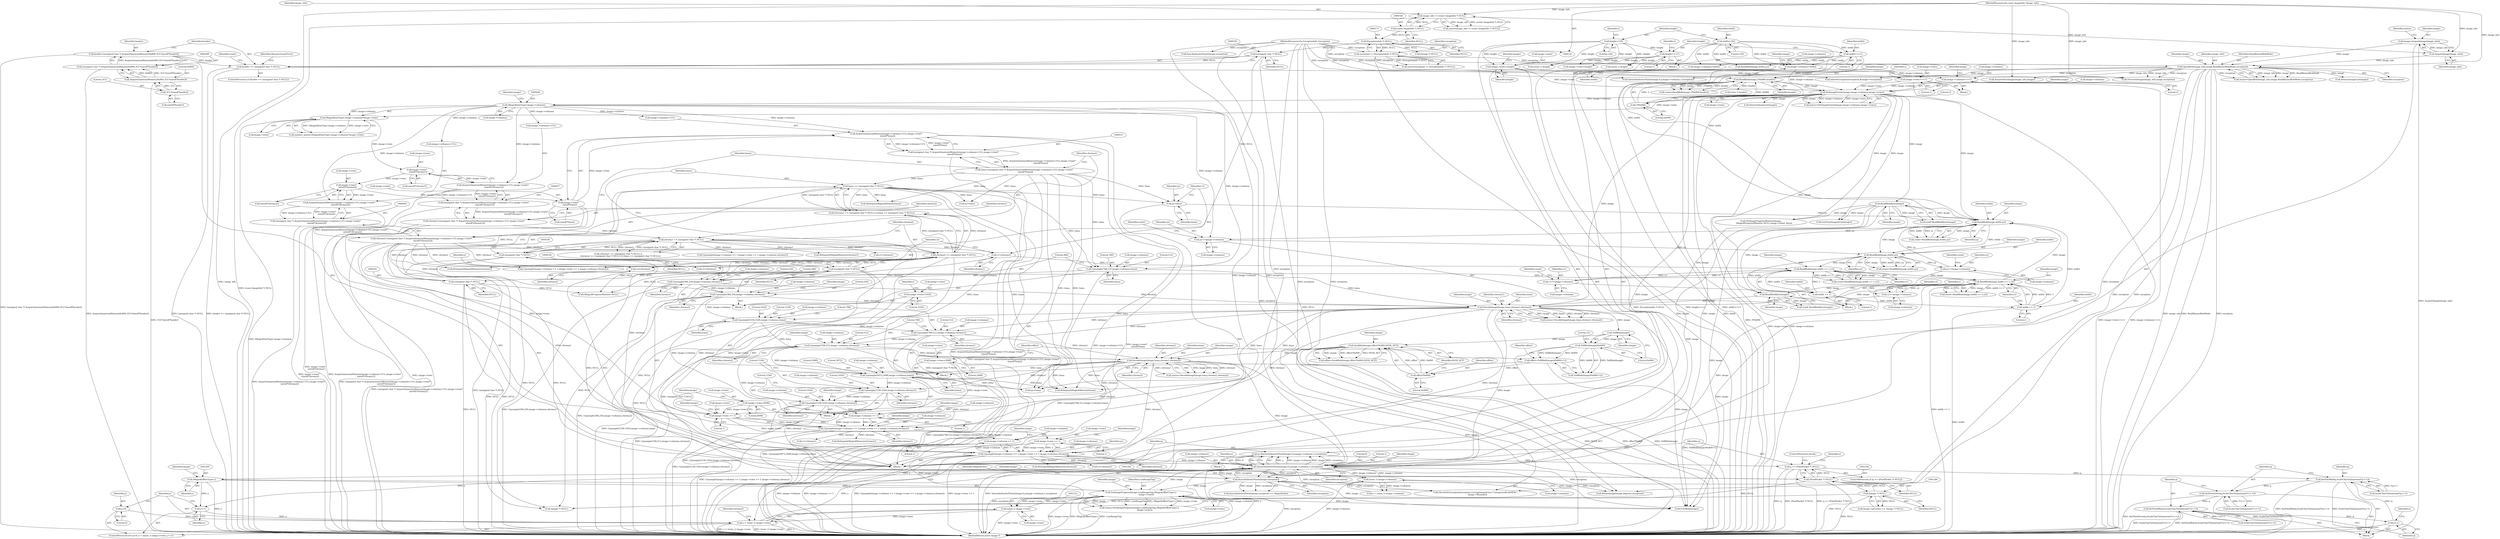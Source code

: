 digraph "0_ImageMagick_f6e9d0d9955e85bdd7540b251cd50d598dacc5e6_43@pointer" {
"1001231" [label="(Call,q == (PixelPacket *) NULL)"];
"1001219" [label="(Call,q=QueueAuthenticPixels(image,0,y,image->columns,1,exception))"];
"1001221" [label="(Call,QueueAuthenticPixels(image,0,y,image->columns,1,exception))"];
"1001011" [label="(Call,ReadBlob(image,width >> 1,c2))"];
"1000998" [label="(Call,ReadBlob(image,width >> 1,c1))"];
"1000987" [label="(Call,ReadBlob(image,width,yy))"];
"1000976" [label="(Call,ReadBlob(image,width,yy))"];
"1000587" [label="(Call,ReadBlobByte(image))"];
"1000432" [label="(Call,SetImageExtent(image,image->columns,image->rows))"];
"1000227" [label="(Call,ReadBlob(image,3*0x800,header))"];
"1000187" [label="(Call,OpenBlob(image_info,image,ReadBinaryBlobMode,exception))"];
"1000183" [label="(Call,AcquireImage(image_info))"];
"1000143" [label="(Call,image_info != (const ImageInfo *) NULL)"];
"1000117" [label="(MethodParameterIn,const ImageInfo *image_info)"];
"1000145" [label="(Call,(const ImageInfo *) NULL)"];
"1000181" [label="(Call,image=AcquireImage(image_info))"];
"1000170" [label="(Call,exception != (ExceptionInfo *) NULL)"];
"1000118" [label="(MethodParameterIn,ExceptionInfo *exception)"];
"1000172" [label="(Call,(ExceptionInfo *) NULL)"];
"1000229" [label="(Call,3*0x800)"];
"1000217" [label="(Call,header == (unsigned char *) NULL)"];
"1000205" [label="(Call,header=(unsigned char *) AcquireQuantumMemory(0x800,3UL*sizeof(*header)))"];
"1000207" [label="(Call,(unsigned char *) AcquireQuantumMemory(0x800,3UL*sizeof(*header)))"];
"1000209" [label="(Call,AcquireQuantumMemory(0x800,3UL*sizeof(*header)))"];
"1000211" [label="(Call,3UL*sizeof(*header))"];
"1000219" [label="(Call,(unsigned char *) NULL)"];
"1000396" [label="(Call,image->columns=width)"];
"1000390" [label="(Call,width<<=1)"];
"1000370" [label="(Call,width=192)"];
"1000420" [label="(Call,image->columns<<=1)"];
"1000401" [label="(Call,image->rows=height)"];
"1000393" [label="(Call,height<<=1)"];
"1000373" [label="(Call,height=128)"];
"1000425" [label="(Call,image->rows<<=1)"];
"1001013" [label="(Call,width >> 1)"];
"1001000" [label="(Call,width >> 1)"];
"1000952" [label="(Call,yy=luma)"];
"1000508" [label="(Call,luma=(unsigned char *) AcquireQuantumMemory(image->columns+1UL,image->rows*\n    sizeof(*luma)))"];
"1000510" [label="(Call,(unsigned char *) AcquireQuantumMemory(image->columns+1UL,image->rows*\n    sizeof(*luma)))"];
"1000512" [label="(Call,AcquireQuantumMemory(image->columns+1UL,image->rows*\n    sizeof(*luma)))"];
"1000457" [label="(Call,(MagickSizeType) image->columns)"];
"1000518" [label="(Call,image->rows*\n    sizeof(*luma))"];
"1000501" [label="(Call,image->rows*\n    sizeof(*chroma2))"];
"1000484" [label="(Call,image->rows*\n    sizeof(*chroma1))"];
"1000456" [label="(Call,(MagickSizeType) image->columns*image->rows)"];
"1000538" [label="(Call,luma == (unsigned char *) NULL)"];
"1000540" [label="(Call,(unsigned char *) NULL)"];
"1000535" [label="(Call,(unsigned char *) NULL)"];
"1000529" [label="(Call,(unsigned char *) NULL)"];
"1000991" [label="(Call,yy+=image->columns)"];
"1000980" [label="(Call,yy+=image->columns)"];
"1001004" [label="(Call,c1+=image->columns)"];
"1000955" [label="(Call,c1=chroma1)"];
"1000527" [label="(Call,chroma1 == (unsigned char *) NULL)"];
"1000474" [label="(Call,chroma1=(unsigned char *) AcquireQuantumMemory(image->columns+1UL,image->rows*\n    sizeof(*chroma1)))"];
"1000476" [label="(Call,(unsigned char *) AcquireQuantumMemory(image->columns+1UL,image->rows*\n    sizeof(*chroma1)))"];
"1000478" [label="(Call,AcquireQuantumMemory(image->columns+1UL,image->rows*\n    sizeof(*chroma1)))"];
"1001017" [label="(Call,c2+=image->columns)"];
"1000958" [label="(Call,c2=chroma2)"];
"1000533" [label="(Call,chroma2 == (unsigned char *) NULL)"];
"1000491" [label="(Call,chroma2=(unsigned char *) AcquireQuantumMemory(image->columns+1UL,image->rows*\n    sizeof(*chroma2)))"];
"1000493" [label="(Call,(unsigned char *) AcquireQuantumMemory(image->columns+1UL,image->rows*\n    sizeof(*chroma2)))"];
"1000495" [label="(Call,AcquireQuantumMemory(image->columns+1UL,image->rows*\n    sizeof(*chroma2)))"];
"1001126" [label="(Call,DecodeImage(image,luma,chroma1,chroma2))"];
"1001118" [label="(Call,SeekBlob(image,offset*0x800,SEEK_SET))"];
"1001112" [label="(Call,TellBlob(image))"];
"1001070" [label="(Call,DecodeImage(image,luma,chroma1,chroma2))"];
"1001066" [label="(Call,ReadBlobByte(image))"];
"1001027" [label="(Call,Upsample(768,512,image->columns,luma))"];
"1001034" [label="(Call,Upsample(384,256,image->columns,chroma1))"];
"1001041" [label="(Call,Upsample(384,256,image->columns,chroma2))"];
"1001120" [label="(Call,offset*0x800)"];
"1001108" [label="(Call,offset=TellBlob(image)/0x800+12)"];
"1001111" [label="(Call,TellBlob(image)/0x800)"];
"1001082" [label="(Call,Upsample(1536,1024,image->columns,luma))"];
"1001089" [label="(Call,Upsample(768,512,image->columns,chroma1))"];
"1001096" [label="(Call,Upsample(768,512,image->columns,chroma2))"];
"1001289" [label="(Call,SetImageProgress(image,LoadImageTag,(MagickOffsetType) y,\n                image->rows))"];
"1001273" [label="(Call,SyncAuthenticPixels(image,exception))"];
"1001292" [label="(Call,(MagickOffsetType) y)"];
"1001211" [label="(Call,(ssize_t) image->rows)"];
"1001187" [label="(Call,image->rows >> 1)"];
"1001172" [label="(Call,image->rows >> 1)"];
"1001048" [label="(Call,image->rows=1024)"];
"1001103" [label="(Call,image->rows=2048)"];
"1001161" [label="(Call,image->rows=4096)"];
"1001209" [label="(Call,y < (ssize_t) image->rows)"];
"1001206" [label="(Call,y=0)"];
"1001216" [label="(Call,y++)"];
"1001181" [label="(Call,Upsample(image->columns >> 1,image->rows >> 1,image->columns,chroma2))"];
"1001182" [label="(Call,image->columns >> 1)"];
"1001166" [label="(Call,Upsample(image->columns >> 1,image->rows >> 1,image->columns,chroma1))"];
"1001167" [label="(Call,image->columns >> 1)"];
"1001154" [label="(Call,Upsample(1536,1024,image->columns,chroma2))"];
"1001147" [label="(Call,Upsample(1536,1024,image->columns,chroma1))"];
"1001140" [label="(Call,Upsample(3072,2048,image->columns,luma))"];
"1001243" [label="(Call,(ssize_t) image->columns)"];
"1001233" [label="(Call,(PixelPacket *) NULL)"];
"1001283" [label="(Call,(Image *) NULL)"];
"1001251" [label="(Call,SetPixelRed(q,ScaleCharToQuantum(*yy++)))"];
"1001257" [label="(Call,SetPixelGreen(q,ScaleCharToQuantum(*c1++)))"];
"1001263" [label="(Call,SetPixelBlue(q,ScaleCharToQuantum(*c2++)))"];
"1001269" [label="(Call,q++)"];
"1001258" [label="(Identifier,q)"];
"1000418" [label="(Identifier,i)"];
"1000527" [label="(Call,chroma1 == (unsigned char *) NULL)"];
"1000987" [label="(Call,ReadBlob(image,width,yy))"];
"1000678" [label="(Call,(ssize_t) height)"];
"1001192" [label="(Call,image->columns)"];
"1001257" [label="(Call,SetPixelGreen(q,ScaleCharToQuantum(*c1++)))"];
"1000485" [label="(Call,image->rows)"];
"1001129" [label="(Identifier,chroma1)"];
"1000231" [label="(Literal,0x800)"];
"1000225" [label="(Call,count=ReadBlob(image,3*0x800,header))"];
"1001187" [label="(Call,image->rows >> 1)"];
"1000501" [label="(Call,image->rows*\n    sizeof(*chroma2))"];
"1001189" [label="(Identifier,image)"];
"1001097" [label="(Literal,768)"];
"1000388" [label="(Identifier,i)"];
"1001037" [label="(Call,image->columns)"];
"1001195" [label="(Identifier,chroma2)"];
"1001006" [label="(Call,image->columns)"];
"1000534" [label="(Identifier,chroma2)"];
"1001081" [label="(Block,)"];
"1001249" [label="(Identifier,x)"];
"1001119" [label="(Identifier,image)"];
"1001107" [label="(Literal,2048)"];
"1001004" [label="(Call,c1+=image->columns)"];
"1001236" [label="(ControlStructure,break;)"];
"1001027" [label="(Call,Upsample(768,512,image->columns,luma))"];
"1001016" [label="(Identifier,c2)"];
"1001275" [label="(Identifier,exception)"];
"1001148" [label="(Literal,1536)"];
"1001221" [label="(Call,QueueAuthenticPixels(image,0,y,image->columns,1,exception))"];
"1001296" [label="(Identifier,image)"];
"1000963" [label="(Identifier,y)"];
"1001095" [label="(Identifier,chroma1)"];
"1000445" [label="(Call,InheritException(exception,&image->exception))"];
"1001130" [label="(Identifier,chroma2)"];
"1001229" [label="(Identifier,exception)"];
"1001091" [label="(Literal,512)"];
"1000512" [label="(Call,AcquireQuantumMemory(image->columns+1UL,image->rows*\n    sizeof(*luma)))"];
"1001196" [label="(Call,yy=luma)"];
"1000526" [label="(Call,(chroma1 == (unsigned char *) NULL) ||\n      (chroma2 == (unsigned char *) NULL) || (luma == (unsigned char *) NULL))"];
"1000985" [label="(Call,count=ReadBlob(image,width,yy))"];
"1001084" [label="(Literal,1024)"];
"1001167" [label="(Call,image->columns >> 1)"];
"1001184" [label="(Identifier,image)"];
"1000938" [label="(Call,RelinquishMagickMemory(luma))"];
"1000189" [label="(Identifier,image)"];
"1000237" [label="(Call,(char *) header)"];
"1001096" [label="(Call,Upsample(768,512,image->columns,chroma2))"];
"1001000" [label="(Call,width >> 1)"];
"1000373" [label="(Call,height=128)"];
"1000187" [label="(Call,OpenBlob(image_info,image,ReadBinaryBlobMode,exception))"];
"1000227" [label="(Call,ReadBlob(image,3*0x800,header))"];
"1000492" [label="(Identifier,chroma2)"];
"1001154" [label="(Call,Upsample(1536,1024,image->columns,chroma2))"];
"1001235" [label="(Identifier,NULL)"];
"1001188" [label="(Call,image->rows)"];
"1000733" [label="(Call,Upsample(image->columns >> 1,image->rows >> 1,image->columns,chroma1))"];
"1000459" [label="(Call,image->columns)"];
"1001074" [label="(Identifier,chroma2)"];
"1000199" [label="(Call,DestroyImageList(image))"];
"1000218" [label="(Identifier,header)"];
"1001319" [label="(Call,RelinquishMagickMemory(luma))"];
"1001217" [label="(Identifier,y)"];
"1000207" [label="(Call,(unsigned char *) AcquireQuantumMemory(0x800,3UL*sizeof(*header)))"];
"1001044" [label="(Call,image->columns)"];
"1001169" [label="(Identifier,image)"];
"1001028" [label="(Literal,768)"];
"1000408" [label="(Identifier,image)"];
"1000479" [label="(Call,image->columns+1UL)"];
"1000462" [label="(Call,image->rows)"];
"1000437" [label="(Call,image->rows)"];
"1001005" [label="(Identifier,c1)"];
"1000230" [label="(Literal,3)"];
"1001239" [label="(Identifier,x)"];
"1000143" [label="(Call,image_info != (const ImageInfo *) NULL)"];
"1000980" [label="(Call,yy+=image->columns)"];
"1000653" [label="(Call,image->rows=height)"];
"1000496" [label="(Call,image->columns+1UL)"];
"1000542" [label="(Identifier,NULL)"];
"1000429" [label="(Literal,1)"];
"1001128" [label="(Identifier,luma)"];
"1000993" [label="(Call,image->columns)"];
"1000421" [label="(Call,image->columns)"];
"1000223" [label="(Identifier,ResourceLimitError)"];
"1000457" [label="(Call,(MagickSizeType) image->columns)"];
"1000389" [label="(Block,)"];
"1001272" [label="(Call,SyncAuthenticPixels(image,exception) == MagickFalse)"];
"1000211" [label="(Call,3UL*sizeof(*header))"];
"1001294" [label="(Identifier,y)"];
"1001033" [label="(Identifier,luma)"];
"1001264" [label="(Identifier,q)"];
"1001197" [label="(Identifier,yy)"];
"1000976" [label="(Call,ReadBlob(image,width,yy))"];
"1001017" [label="(Call,c2+=image->columns)"];
"1001035" [label="(Literal,384)"];
"1000533" [label="(Call,chroma2 == (unsigned char *) NULL)"];
"1001287" [label="(Call,status=SetImageProgress(image,LoadImageTag,(MagickOffsetType) y,\n                image->rows))"];
"1001178" [label="(Identifier,image)"];
"1001220" [label="(Identifier,q)"];
"1000210" [label="(Literal,0x800)"];
"1000986" [label="(Identifier,count)"];
"1000522" [label="(Call,sizeof(*luma))"];
"1001083" [label="(Literal,1536)"];
"1000588" [label="(Identifier,image)"];
"1000378" [label="(Identifier,i)"];
"1001223" [label="(Literal,0)"];
"1000992" [label="(Identifier,yy)"];
"1001068" [label="(Call,status=DecodeImage(image,luma,chroma1,chroma2))"];
"1001049" [label="(Call,image->rows)"];
"1001099" [label="(Call,image->columns)"];
"1000493" [label="(Call,(unsigned char *) AcquireQuantumMemory(image->columns+1UL,image->rows*\n    sizeof(*chroma2)))"];
"1001036" [label="(Literal,256)"];
"1001181" [label="(Call,Upsample(image->columns >> 1,image->rows >> 1,image->columns,chroma2))"];
"1000955" [label="(Call,c1=chroma1)"];
"1001115" [label="(Literal,12)"];
"1000982" [label="(Call,image->columns)"];
"1000663" [label="(Call,yy=luma)"];
"1001010" [label="(Identifier,count)"];
"1001092" [label="(Call,image->columns)"];
"1001066" [label="(Call,ReadBlobByte(image))"];
"1000169" [label="(Call,assert(exception != (ExceptionInfo *) NULL))"];
"1001191" [label="(Literal,1)"];
"1000748" [label="(Call,Upsample(image->columns >> 1,image->rows >> 1,image->columns,chroma2))"];
"1000212" [label="(Literal,3UL)"];
"1000172" [label="(Call,(ExceptionInfo *) NULL)"];
"1001216" [label="(Call,y++)"];
"1000973" [label="(Block,)"];
"1001233" [label="(Call,(PixelPacket *) NULL)"];
"1000952" [label="(Call,yy=luma)"];
"1001055" [label="(Identifier,i)"];
"1001207" [label="(Identifier,y)"];
"1001269" [label="(Call,q++)"];
"1000206" [label="(Identifier,header)"];
"1000226" [label="(Identifier,count)"];
"1000186" [label="(Identifier,status)"];
"1000528" [label="(Identifier,chroma1)"];
"1000370" [label="(Call,width=192)"];
"1001108" [label="(Call,offset=TellBlob(image)/0x800+12)"];
"1001034" [label="(Call,Upsample(384,256,image->columns,chroma1))"];
"1000868" [label="(Call,AcquireNextImage(image_info,image))"];
"1001199" [label="(Call,c1=chroma1)"];
"1000942" [label="(Call,GetFirstImageInList(image))"];
"1001165" [label="(Literal,4096)"];
"1001098" [label="(Literal,512)"];
"1001323" [label="(Call,EOFBlob(image))"];
"1001157" [label="(Call,image->columns)"];
"1001041" [label="(Call,Upsample(384,256,image->columns,chroma2))"];
"1001082" [label="(Call,Upsample(1536,1024,image->columns,luma))"];
"1000978" [label="(Identifier,width)"];
"1000669" [label="(Call,c2=chroma2)"];
"1001003" [label="(Identifier,c1)"];
"1001042" [label="(Literal,384)"];
"1001168" [label="(Call,image->columns)"];
"1001146" [label="(Identifier,luma)"];
"1001139" [label="(Block,)"];
"1000519" [label="(Call,image->rows)"];
"1001052" [label="(Literal,1024)"];
"1001273" [label="(Call,SyncAuthenticPixels(image,exception))"];
"1001114" [label="(Literal,0x800)"];
"1001156" [label="(Literal,1024)"];
"1001090" [label="(Literal,768)"];
"1000147" [label="(Identifier,NULL)"];
"1000117" [label="(MethodParameterIn,const ImageInfo *image_info)"];
"1001166" [label="(Call,Upsample(image->columns >> 1,image->rows >> 1,image->columns,chroma1))"];
"1001304" [label="(Identifier,chroma2)"];
"1000539" [label="(Identifier,luma)"];
"1001213" [label="(Call,image->rows)"];
"1000191" [label="(Identifier,exception)"];
"1001183" [label="(Call,image->columns)"];
"1000393" [label="(Call,height<<=1)"];
"1001193" [label="(Identifier,image)"];
"1000452" [label="(Call,DestroyImageList(image))"];
"1001089" [label="(Call,Upsample(768,512,image->columns,chroma1))"];
"1000502" [label="(Call,image->rows)"];
"1001313" [label="(Call,RelinquishMagickMemory(chroma1))"];
"1001228" [label="(Literal,1)"];
"1000213" [label="(Call,sizeof(*header))"];
"1001112" [label="(Call,TellBlob(image))"];
"1000509" [label="(Identifier,luma)"];
"1000532" [label="(Call,(chroma2 == (unsigned char *) NULL) || (luma == (unsigned char *) NULL))"];
"1000185" [label="(Call,status=OpenBlob(image_info,image,ReadBinaryBlobMode,exception))"];
"1000433" [label="(Identifier,image)"];
"1001118" [label="(Call,SeekBlob(image,offset*0x800,SEEK_SET))"];
"1001104" [label="(Call,image->rows)"];
"1000996" [label="(Call,count=ReadBlob(image,width >> 1,c1))"];
"1000587" [label="(Call,ReadBlobByte(image))"];
"1001209" [label="(Call,y < (ssize_t) image->rows)"];
"1000990" [label="(Identifier,yy)"];
"1000932" [label="(Call,RelinquishMagickMemory(chroma1))"];
"1001283" [label="(Call,(Image *) NULL)"];
"1000954" [label="(Identifier,luma)"];
"1000219" [label="(Call,(unsigned char *) NULL)"];
"1001142" [label="(Literal,2048)"];
"1001259" [label="(Call,ScaleCharToQuantum(*c1++))"];
"1000454" [label="(Call,number_pixels=(MagickSizeType) image->columns*image->rows)"];
"1000585" [label="(Call,(void) ReadBlobByte(image))"];
"1001067" [label="(Identifier,image)"];
"1001232" [label="(Identifier,q)"];
"1001088" [label="(Identifier,luma)"];
"1001085" [label="(Call,image->columns)"];
"1001182" [label="(Call,image->columns >> 1)"];
"1000392" [label="(Literal,1)"];
"1000402" [label="(Call,image->rows)"];
"1001123" [label="(Identifier,SEEK_SET)"];
"1000611" [label="(Call,SetImageProgressMonitor(image,\n          (MagickProgressMonitor) NULL,image->client_data))"];
"1000427" [label="(Identifier,image)"];
"1000999" [label="(Identifier,image)"];
"1000371" [label="(Identifier,width)"];
"1001064" [label="(Call,(void) ReadBlobByte(image))"];
"1000397" [label="(Call,image->columns)"];
"1001117" [label="(Identifier,offset)"];
"1001161" [label="(Call,image->rows=4096)"];
"1001109" [label="(Identifier,offset)"];
"1000491" [label="(Call,chroma2=(unsigned char *) AcquireQuantumMemory(image->columns+1UL,image->rows*\n    sizeof(*chroma2)))"];
"1000957" [label="(Identifier,chroma1)"];
"1001292" [label="(Call,(MagickOffsetType) y)"];
"1000432" [label="(Call,SetImageExtent(image,image->columns,image->rows))"];
"1001018" [label="(Identifier,c2)"];
"1000960" [label="(Identifier,chroma2)"];
"1000981" [label="(Identifier,yy)"];
"1001162" [label="(Call,image->rows)"];
"1001289" [label="(Call,SetImageProgress(image,LoadImageTag,(MagickOffsetType) y,\n                image->rows))"];
"1001030" [label="(Call,image->columns)"];
"1001290" [label="(Identifier,image)"];
"1001040" [label="(Identifier,chroma1)"];
"1001265" [label="(Call,ScaleCharToQuantum(*c2++))"];
"1001274" [label="(Identifier,image)"];
"1001050" [label="(Identifier,image)"];
"1001171" [label="(Literal,1)"];
"1000205" [label="(Call,header=(unsigned char *) AcquireQuantumMemory(0x800,3UL*sizeof(*header)))"];
"1000513" [label="(Call,image->columns+1UL)"];
"1000476" [label="(Call,(unsigned char *) AcquireQuantumMemory(image->columns+1UL,image->rows*\n    sizeof(*chroma1)))"];
"1001307" [label="(Call,RelinquishMagickMemory(chroma2))"];
"1001252" [label="(Identifier,q)"];
"1000217" [label="(Call,header == (unsigned char *) NULL)"];
"1000183" [label="(Call,AcquireImage(image_info))"];
"1000232" [label="(Identifier,header)"];
"1001208" [label="(Literal,0)"];
"1000426" [label="(Call,image->rows)"];
"1000953" [label="(Identifier,yy)"];
"1000648" [label="(Call,image->columns=width)"];
"1001141" [label="(Literal,3072)"];
"1001111" [label="(Call,TellBlob(image)/0x800)"];
"1000974" [label="(Call,count=ReadBlob(image,width,yy))"];
"1000988" [label="(Identifier,image)"];
"1000420" [label="(Call,image->columns<<=1)"];
"1001127" [label="(Identifier,image)"];
"1000171" [label="(Identifier,exception)"];
"1001009" [label="(Call,count=ReadBlob(image,width >> 1,c2))"];
"1000540" [label="(Call,(unsigned char *) NULL)"];
"1001150" [label="(Call,image->columns)"];
"1001230" [label="(ControlStructure,if (q == (PixelPacket *) NULL))"];
"1001121" [label="(Identifier,offset)"];
"1001014" [label="(Identifier,width)"];
"1001180" [label="(Identifier,chroma1)"];
"1000956" [label="(Identifier,c1)"];
"1001222" [label="(Identifier,image)"];
"1000475" [label="(Identifier,chroma1)"];
"1001120" [label="(Call,offset*0x800)"];
"1000430" [label="(Call,status=SetImageExtent(image,image->columns,image->rows))"];
"1001279" [label="(Call,image->previous == (Image *) NULL)"];
"1001001" [label="(Identifier,width)"];
"1000396" [label="(Call,image->columns=width)"];
"1001047" [label="(Identifier,chroma2)"];
"1001155" [label="(Literal,1536)"];
"1000221" [label="(Identifier,NULL)"];
"1001102" [label="(Identifier,chroma2)"];
"1000170" [label="(Call,exception != (ExceptionInfo *) NULL)"];
"1001073" [label="(Identifier,chroma1)"];
"1000478" [label="(Call,AcquireQuantumMemory(image->columns+1UL,image->rows*\n    sizeof(*chroma1)))"];
"1001219" [label="(Call,q=QueueAuthenticPixels(image,0,y,image->columns,1,exception))"];
"1000510" [label="(Call,(unsigned char *) AcquireQuantumMemory(image->columns+1UL,image->rows*\n    sizeof(*luma)))"];
"1000495" [label="(Call,AcquireQuantumMemory(image->columns+1UL,image->rows*\n    sizeof(*chroma2)))"];
"1001206" [label="(Call,y=0)"];
"1000531" [label="(Identifier,NULL)"];
"1001173" [label="(Call,image->rows)"];
"1001186" [label="(Literal,1)"];
"1000395" [label="(Literal,1)"];
"1001174" [label="(Identifier,image)"];
"1000971" [label="(Identifier,y)"];
"1001160" [label="(Identifier,chroma2)"];
"1000181" [label="(Call,image=AcquireImage(image_info))"];
"1001126" [label="(Call,DecodeImage(image,luma,chroma1,chroma2))"];
"1000228" [label="(Identifier,image)"];
"1000188" [label="(Identifier,image_info)"];
"1001147" [label="(Call,Upsample(1536,1024,image->columns,chroma1))"];
"1000375" [label="(Literal,128)"];
"1001029" [label="(Literal,512)"];
"1001103" [label="(Call,image->rows=2048)"];
"1001263" [label="(Call,SetPixelBlue(q,ScaleCharToQuantum(*c2++)))"];
"1001072" [label="(Identifier,luma)"];
"1001285" [label="(Identifier,NULL)"];
"1001070" [label="(Call,DecodeImage(image,luma,chroma1,chroma2))"];
"1000119" [label="(Block,)"];
"1000484" [label="(Call,image->rows*\n    sizeof(*chroma1))"];
"1000202" [label="(Call,(Image *) NULL)"];
"1000216" [label="(ControlStructure,if (header == (unsigned char *) NULL))"];
"1000538" [label="(Call,luma == (unsigned char *) NULL)"];
"1001241" [label="(Call,x < (ssize_t) image->columns)"];
"1000979" [label="(Identifier,yy)"];
"1000390" [label="(Call,width<<=1)"];
"1001231" [label="(Call,q == (PixelPacket *) NULL)"];
"1000174" [label="(Identifier,NULL)"];
"1001011" [label="(Call,ReadBlob(image,width >> 1,c2))"];
"1000209" [label="(Call,AcquireQuantumMemory(0x800,3UL*sizeof(*header)))"];
"1000840" [label="(Call,SyncAuthenticPixels(image,exception))"];
"1001012" [label="(Identifier,image)"];
"1001105" [label="(Identifier,image)"];
"1001326" [label="(Call,ThrowFileException(exception,CorruptImageError,\"UnexpectedEndOfFile\",\n      image->filename))"];
"1001251" [label="(Call,SetPixelRed(q,ScaleCharToQuantum(*yy++)))"];
"1000788" [label="(Call,QueueAuthenticPixels(image,0,y,image->columns,1,exception))"];
"1001253" [label="(Call,ScaleCharToQuantum(*yy++))"];
"1000529" [label="(Call,(unsigned char *) NULL)"];
"1000142" [label="(Call,assert(image_info != (const ImageInfo *) NULL))"];
"1000118" [label="(MethodParameterIn,ExceptionInfo *exception)"];
"1001149" [label="(Literal,1024)"];
"1001019" [label="(Call,image->columns)"];
"1000374" [label="(Identifier,height)"];
"1001276" [label="(Identifier,MagickFalse)"];
"1001176" [label="(Literal,1)"];
"1001225" [label="(Call,image->columns)"];
"1001015" [label="(Literal,1)"];
"1000518" [label="(Call,image->rows*\n    sizeof(*luma))"];
"1000394" [label="(Identifier,height)"];
"1001295" [label="(Call,image->rows)"];
"1001210" [label="(Identifier,y)"];
"1000401" [label="(Call,image->rows=height)"];
"1000989" [label="(Identifier,width)"];
"1001071" [label="(Identifier,image)"];
"1001116" [label="(Call,offset=SeekBlob(image,offset*0x800,SEEK_SET))"];
"1001243" [label="(Call,(ssize_t) image->columns)"];
"1000184" [label="(Identifier,image_info)"];
"1000991" [label="(Call,yy+=image->columns)"];
"1001481" [label="(MethodReturn,static Image *)"];
"1001026" [label="(Block,)"];
"1001218" [label="(Block,)"];
"1000687" [label="(Call,ReadBlob(image,width,yy))"];
"1001224" [label="(Identifier,y)"];
"1001143" [label="(Call,image->columns)"];
"1000463" [label="(Identifier,image)"];
"1000946" [label="(Call,OverviewImage(image_info,image,exception))"];
"1001211" [label="(Call,(ssize_t) image->rows)"];
"1000967" [label="(Call,(ssize_t) height)"];
"1000537" [label="(Identifier,NULL)"];
"1000419" [label="(Block,)"];
"1000434" [label="(Call,image->columns)"];
"1001048" [label="(Call,image->rows=1024)"];
"1001245" [label="(Call,image->columns)"];
"1000144" [label="(Identifier,image_info)"];
"1001113" [label="(Identifier,image)"];
"1000456" [label="(Call,(MagickSizeType) image->columns*image->rows)"];
"1000474" [label="(Call,chroma1=(unsigned char *) AcquireQuantumMemory(image->columns+1UL,image->rows*\n    sizeof(*chroma1)))"];
"1001110" [label="(Call,TellBlob(image)/0x800+12)"];
"1000190" [label="(Identifier,ReadBinaryBlobMode)"];
"1000372" [label="(Literal,192)"];
"1000425" [label="(Call,image->rows<<=1)"];
"1000977" [label="(Identifier,image)"];
"1000535" [label="(Call,(unsigned char *) NULL)"];
"1001365" [label="(Call,RotateImage(image,degrees,exception))"];
"1000145" [label="(Call,(const ImageInfo *) NULL)"];
"1000505" [label="(Call,sizeof(*chroma2))"];
"1000424" [label="(Literal,1)"];
"1000403" [label="(Identifier,image)"];
"1001140" [label="(Call,Upsample(3072,2048,image->columns,luma))"];
"1001043" [label="(Literal,256)"];
"1001172" [label="(Call,image->rows >> 1)"];
"1001163" [label="(Identifier,image)"];
"1000926" [label="(Call,RelinquishMagickMemory(chroma2))"];
"1000959" [label="(Identifier,c2)"];
"1001013" [label="(Call,width >> 1)"];
"1001270" [label="(Identifier,q)"];
"1000400" [label="(Identifier,width)"];
"1000613" [label="(Call,(MagickProgressMonitor) NULL)"];
"1001202" [label="(Call,c2=chroma2)"];
"1000488" [label="(Call,sizeof(*chroma1))"];
"1001122" [label="(Literal,0x800)"];
"1001291" [label="(Identifier,LoadImageTag)"];
"1001153" [label="(Identifier,chroma1)"];
"1000998" [label="(Call,ReadBlob(image,width >> 1,c1))"];
"1000391" [label="(Identifier,width)"];
"1000997" [label="(Identifier,count)"];
"1001002" [label="(Literal,1)"];
"1000405" [label="(Identifier,height)"];
"1001372" [label="(Call,(Image *) NULL)"];
"1000958" [label="(Call,c2=chroma2)"];
"1001124" [label="(Call,status=DecodeImage(image,luma,chroma1,chroma2))"];
"1001205" [label="(ControlStructure,for (y=0; y < (ssize_t) image->rows; y++))"];
"1000182" [label="(Identifier,image)"];
"1000666" [label="(Call,c1=chroma1)"];
"1000508" [label="(Call,luma=(unsigned char *) AcquireQuantumMemory(image->columns+1UL,image->rows*\n    sizeof(*luma)))"];
"1001177" [label="(Call,image->columns)"];
"1001250" [label="(Block,)"];
"1000229" [label="(Call,3*0x800)"];
"1001231" -> "1001230"  [label="AST: "];
"1001231" -> "1001233"  [label="CFG: "];
"1001232" -> "1001231"  [label="AST: "];
"1001233" -> "1001231"  [label="AST: "];
"1001236" -> "1001231"  [label="CFG: "];
"1001239" -> "1001231"  [label="CFG: "];
"1001231" -> "1001481"  [label="DDG: q"];
"1001231" -> "1001481"  [label="DDG: (PixelPacket *) NULL"];
"1001231" -> "1001481"  [label="DDG: q == (PixelPacket *) NULL"];
"1001219" -> "1001231"  [label="DDG: q"];
"1001233" -> "1001231"  [label="DDG: NULL"];
"1001231" -> "1001251"  [label="DDG: q"];
"1001219" -> "1001218"  [label="AST: "];
"1001219" -> "1001221"  [label="CFG: "];
"1001220" -> "1001219"  [label="AST: "];
"1001221" -> "1001219"  [label="AST: "];
"1001232" -> "1001219"  [label="CFG: "];
"1001219" -> "1001481"  [label="DDG: QueueAuthenticPixels(image,0,y,image->columns,1,exception)"];
"1001221" -> "1001219"  [label="DDG: y"];
"1001221" -> "1001219"  [label="DDG: image->columns"];
"1001221" -> "1001219"  [label="DDG: image"];
"1001221" -> "1001219"  [label="DDG: exception"];
"1001221" -> "1001219"  [label="DDG: 0"];
"1001221" -> "1001219"  [label="DDG: 1"];
"1001221" -> "1001229"  [label="CFG: "];
"1001222" -> "1001221"  [label="AST: "];
"1001223" -> "1001221"  [label="AST: "];
"1001224" -> "1001221"  [label="AST: "];
"1001225" -> "1001221"  [label="AST: "];
"1001228" -> "1001221"  [label="AST: "];
"1001229" -> "1001221"  [label="AST: "];
"1001221" -> "1001481"  [label="DDG: exception"];
"1001221" -> "1001481"  [label="DDG: image->columns"];
"1001221" -> "1001481"  [label="DDG: y"];
"1001221" -> "1001216"  [label="DDG: y"];
"1001011" -> "1001221"  [label="DDG: image"];
"1001126" -> "1001221"  [label="DDG: image"];
"1001289" -> "1001221"  [label="DDG: image"];
"1000587" -> "1001221"  [label="DDG: image"];
"1000432" -> "1001221"  [label="DDG: image"];
"1001273" -> "1001221"  [label="DDG: image"];
"1001273" -> "1001221"  [label="DDG: exception"];
"1001070" -> "1001221"  [label="DDG: image"];
"1001209" -> "1001221"  [label="DDG: y"];
"1001181" -> "1001221"  [label="DDG: image->columns"];
"1001243" -> "1001221"  [label="DDG: image->columns"];
"1000187" -> "1001221"  [label="DDG: exception"];
"1000118" -> "1001221"  [label="DDG: exception"];
"1001221" -> "1001243"  [label="DDG: image->columns"];
"1001221" -> "1001273"  [label="DDG: image"];
"1001221" -> "1001273"  [label="DDG: exception"];
"1001221" -> "1001292"  [label="DDG: y"];
"1001221" -> "1001323"  [label="DDG: image"];
"1001221" -> "1001326"  [label="DDG: exception"];
"1001221" -> "1001365"  [label="DDG: exception"];
"1001011" -> "1001009"  [label="AST: "];
"1001011" -> "1001016"  [label="CFG: "];
"1001012" -> "1001011"  [label="AST: "];
"1001013" -> "1001011"  [label="AST: "];
"1001016" -> "1001011"  [label="AST: "];
"1001009" -> "1001011"  [label="CFG: "];
"1001011" -> "1001481"  [label="DDG: width >> 1"];
"1001011" -> "1000976"  [label="DDG: image"];
"1001011" -> "1001009"  [label="DDG: image"];
"1001011" -> "1001009"  [label="DDG: width >> 1"];
"1001011" -> "1001009"  [label="DDG: c2"];
"1000998" -> "1001011"  [label="DDG: image"];
"1001013" -> "1001011"  [label="DDG: width"];
"1001013" -> "1001011"  [label="DDG: 1"];
"1001017" -> "1001011"  [label="DDG: c2"];
"1000958" -> "1001011"  [label="DDG: c2"];
"1001011" -> "1001017"  [label="DDG: c2"];
"1001011" -> "1001066"  [label="DDG: image"];
"1001011" -> "1001070"  [label="DDG: image"];
"1001011" -> "1001323"  [label="DDG: image"];
"1000998" -> "1000996"  [label="AST: "];
"1000998" -> "1001003"  [label="CFG: "];
"1000999" -> "1000998"  [label="AST: "];
"1001000" -> "1000998"  [label="AST: "];
"1001003" -> "1000998"  [label="AST: "];
"1000996" -> "1000998"  [label="CFG: "];
"1000998" -> "1000996"  [label="DDG: image"];
"1000998" -> "1000996"  [label="DDG: width >> 1"];
"1000998" -> "1000996"  [label="DDG: c1"];
"1000987" -> "1000998"  [label="DDG: image"];
"1001000" -> "1000998"  [label="DDG: width"];
"1001000" -> "1000998"  [label="DDG: 1"];
"1001004" -> "1000998"  [label="DDG: c1"];
"1000955" -> "1000998"  [label="DDG: c1"];
"1000998" -> "1001004"  [label="DDG: c1"];
"1000987" -> "1000985"  [label="AST: "];
"1000987" -> "1000990"  [label="CFG: "];
"1000988" -> "1000987"  [label="AST: "];
"1000989" -> "1000987"  [label="AST: "];
"1000990" -> "1000987"  [label="AST: "];
"1000985" -> "1000987"  [label="CFG: "];
"1000987" -> "1000985"  [label="DDG: image"];
"1000987" -> "1000985"  [label="DDG: width"];
"1000987" -> "1000985"  [label="DDG: yy"];
"1000976" -> "1000987"  [label="DDG: image"];
"1000976" -> "1000987"  [label="DDG: width"];
"1000980" -> "1000987"  [label="DDG: yy"];
"1000987" -> "1000991"  [label="DDG: yy"];
"1000987" -> "1001000"  [label="DDG: width"];
"1000976" -> "1000974"  [label="AST: "];
"1000976" -> "1000979"  [label="CFG: "];
"1000977" -> "1000976"  [label="AST: "];
"1000978" -> "1000976"  [label="AST: "];
"1000979" -> "1000976"  [label="AST: "];
"1000974" -> "1000976"  [label="CFG: "];
"1000976" -> "1000974"  [label="DDG: image"];
"1000976" -> "1000974"  [label="DDG: width"];
"1000976" -> "1000974"  [label="DDG: yy"];
"1000587" -> "1000976"  [label="DDG: image"];
"1000432" -> "1000976"  [label="DDG: image"];
"1001013" -> "1000976"  [label="DDG: width"];
"1000390" -> "1000976"  [label="DDG: width"];
"1000370" -> "1000976"  [label="DDG: width"];
"1000952" -> "1000976"  [label="DDG: yy"];
"1000991" -> "1000976"  [label="DDG: yy"];
"1000976" -> "1000980"  [label="DDG: yy"];
"1000587" -> "1000585"  [label="AST: "];
"1000587" -> "1000588"  [label="CFG: "];
"1000588" -> "1000587"  [label="AST: "];
"1000585" -> "1000587"  [label="CFG: "];
"1000587" -> "1000585"  [label="DDG: image"];
"1000432" -> "1000587"  [label="DDG: image"];
"1000587" -> "1000611"  [label="DDG: image"];
"1000587" -> "1000942"  [label="DDG: image"];
"1000587" -> "1001066"  [label="DDG: image"];
"1000587" -> "1001070"  [label="DDG: image"];
"1000587" -> "1001323"  [label="DDG: image"];
"1000432" -> "1000430"  [label="AST: "];
"1000432" -> "1000437"  [label="CFG: "];
"1000433" -> "1000432"  [label="AST: "];
"1000434" -> "1000432"  [label="AST: "];
"1000437" -> "1000432"  [label="AST: "];
"1000430" -> "1000432"  [label="CFG: "];
"1000432" -> "1001481"  [label="DDG: image->rows"];
"1000432" -> "1001481"  [label="DDG: image->columns"];
"1000432" -> "1000430"  [label="DDG: image"];
"1000432" -> "1000430"  [label="DDG: image->columns"];
"1000432" -> "1000430"  [label="DDG: image->rows"];
"1000227" -> "1000432"  [label="DDG: image"];
"1000396" -> "1000432"  [label="DDG: image->columns"];
"1000420" -> "1000432"  [label="DDG: image->columns"];
"1000401" -> "1000432"  [label="DDG: image->rows"];
"1000425" -> "1000432"  [label="DDG: image->rows"];
"1000432" -> "1000452"  [label="DDG: image"];
"1000432" -> "1000457"  [label="DDG: image->columns"];
"1000432" -> "1000456"  [label="DDG: image->rows"];
"1000432" -> "1000611"  [label="DDG: image"];
"1000432" -> "1000942"  [label="DDG: image"];
"1000432" -> "1001066"  [label="DDG: image"];
"1000432" -> "1001070"  [label="DDG: image"];
"1000432" -> "1001323"  [label="DDG: image"];
"1000227" -> "1000225"  [label="AST: "];
"1000227" -> "1000232"  [label="CFG: "];
"1000228" -> "1000227"  [label="AST: "];
"1000229" -> "1000227"  [label="AST: "];
"1000232" -> "1000227"  [label="AST: "];
"1000225" -> "1000227"  [label="CFG: "];
"1000227" -> "1001481"  [label="DDG: 3*0x800"];
"1000227" -> "1000225"  [label="DDG: image"];
"1000227" -> "1000225"  [label="DDG: 3*0x800"];
"1000227" -> "1000225"  [label="DDG: header"];
"1000187" -> "1000227"  [label="DDG: image"];
"1000229" -> "1000227"  [label="DDG: 3"];
"1000229" -> "1000227"  [label="DDG: 0x800"];
"1000217" -> "1000227"  [label="DDG: header"];
"1000227" -> "1000237"  [label="DDG: header"];
"1000187" -> "1000185"  [label="AST: "];
"1000187" -> "1000191"  [label="CFG: "];
"1000188" -> "1000187"  [label="AST: "];
"1000189" -> "1000187"  [label="AST: "];
"1000190" -> "1000187"  [label="AST: "];
"1000191" -> "1000187"  [label="AST: "];
"1000185" -> "1000187"  [label="CFG: "];
"1000187" -> "1001481"  [label="DDG: image_info"];
"1000187" -> "1001481"  [label="DDG: ReadBinaryBlobMode"];
"1000187" -> "1001481"  [label="DDG: exception"];
"1000187" -> "1000185"  [label="DDG: image_info"];
"1000187" -> "1000185"  [label="DDG: image"];
"1000187" -> "1000185"  [label="DDG: ReadBinaryBlobMode"];
"1000187" -> "1000185"  [label="DDG: exception"];
"1000183" -> "1000187"  [label="DDG: image_info"];
"1000117" -> "1000187"  [label="DDG: image_info"];
"1000181" -> "1000187"  [label="DDG: image"];
"1000170" -> "1000187"  [label="DDG: exception"];
"1000118" -> "1000187"  [label="DDG: exception"];
"1000187" -> "1000199"  [label="DDG: image"];
"1000187" -> "1000445"  [label="DDG: exception"];
"1000187" -> "1000788"  [label="DDG: exception"];
"1000187" -> "1000868"  [label="DDG: image_info"];
"1000187" -> "1000946"  [label="DDG: image_info"];
"1000187" -> "1000946"  [label="DDG: exception"];
"1000187" -> "1001326"  [label="DDG: exception"];
"1000187" -> "1001365"  [label="DDG: exception"];
"1000183" -> "1000181"  [label="AST: "];
"1000183" -> "1000184"  [label="CFG: "];
"1000184" -> "1000183"  [label="AST: "];
"1000181" -> "1000183"  [label="CFG: "];
"1000183" -> "1000181"  [label="DDG: image_info"];
"1000143" -> "1000183"  [label="DDG: image_info"];
"1000117" -> "1000183"  [label="DDG: image_info"];
"1000143" -> "1000142"  [label="AST: "];
"1000143" -> "1000145"  [label="CFG: "];
"1000144" -> "1000143"  [label="AST: "];
"1000145" -> "1000143"  [label="AST: "];
"1000142" -> "1000143"  [label="CFG: "];
"1000143" -> "1001481"  [label="DDG: (const ImageInfo *) NULL"];
"1000143" -> "1000142"  [label="DDG: image_info"];
"1000143" -> "1000142"  [label="DDG: (const ImageInfo *) NULL"];
"1000117" -> "1000143"  [label="DDG: image_info"];
"1000145" -> "1000143"  [label="DDG: NULL"];
"1000117" -> "1000116"  [label="AST: "];
"1000117" -> "1001481"  [label="DDG: image_info"];
"1000117" -> "1000868"  [label="DDG: image_info"];
"1000117" -> "1000946"  [label="DDG: image_info"];
"1000145" -> "1000147"  [label="CFG: "];
"1000146" -> "1000145"  [label="AST: "];
"1000147" -> "1000145"  [label="AST: "];
"1000145" -> "1000172"  [label="DDG: NULL"];
"1000181" -> "1000119"  [label="AST: "];
"1000182" -> "1000181"  [label="AST: "];
"1000186" -> "1000181"  [label="CFG: "];
"1000181" -> "1001481"  [label="DDG: AcquireImage(image_info)"];
"1000170" -> "1000169"  [label="AST: "];
"1000170" -> "1000172"  [label="CFG: "];
"1000171" -> "1000170"  [label="AST: "];
"1000172" -> "1000170"  [label="AST: "];
"1000169" -> "1000170"  [label="CFG: "];
"1000170" -> "1001481"  [label="DDG: (ExceptionInfo *) NULL"];
"1000170" -> "1000169"  [label="DDG: exception"];
"1000170" -> "1000169"  [label="DDG: (ExceptionInfo *) NULL"];
"1000118" -> "1000170"  [label="DDG: exception"];
"1000172" -> "1000170"  [label="DDG: NULL"];
"1000118" -> "1000116"  [label="AST: "];
"1000118" -> "1001481"  [label="DDG: exception"];
"1000118" -> "1000445"  [label="DDG: exception"];
"1000118" -> "1000788"  [label="DDG: exception"];
"1000118" -> "1000840"  [label="DDG: exception"];
"1000118" -> "1000946"  [label="DDG: exception"];
"1000118" -> "1001273"  [label="DDG: exception"];
"1000118" -> "1001326"  [label="DDG: exception"];
"1000118" -> "1001365"  [label="DDG: exception"];
"1000172" -> "1000174"  [label="CFG: "];
"1000173" -> "1000172"  [label="AST: "];
"1000174" -> "1000172"  [label="AST: "];
"1000172" -> "1000202"  [label="DDG: NULL"];
"1000172" -> "1000219"  [label="DDG: NULL"];
"1000229" -> "1000231"  [label="CFG: "];
"1000230" -> "1000229"  [label="AST: "];
"1000231" -> "1000229"  [label="AST: "];
"1000232" -> "1000229"  [label="CFG: "];
"1000217" -> "1000216"  [label="AST: "];
"1000217" -> "1000219"  [label="CFG: "];
"1000218" -> "1000217"  [label="AST: "];
"1000219" -> "1000217"  [label="AST: "];
"1000223" -> "1000217"  [label="CFG: "];
"1000226" -> "1000217"  [label="CFG: "];
"1000217" -> "1001481"  [label="DDG: (unsigned char *) NULL"];
"1000217" -> "1001481"  [label="DDG: header == (unsigned char *) NULL"];
"1000205" -> "1000217"  [label="DDG: header"];
"1000219" -> "1000217"  [label="DDG: NULL"];
"1000205" -> "1000119"  [label="AST: "];
"1000205" -> "1000207"  [label="CFG: "];
"1000206" -> "1000205"  [label="AST: "];
"1000207" -> "1000205"  [label="AST: "];
"1000218" -> "1000205"  [label="CFG: "];
"1000205" -> "1001481"  [label="DDG: (unsigned char *) AcquireQuantumMemory(0x800,3UL*sizeof(*header))"];
"1000207" -> "1000205"  [label="DDG: AcquireQuantumMemory(0x800,3UL*sizeof(*header))"];
"1000207" -> "1000209"  [label="CFG: "];
"1000208" -> "1000207"  [label="AST: "];
"1000209" -> "1000207"  [label="AST: "];
"1000207" -> "1001481"  [label="DDG: AcquireQuantumMemory(0x800,3UL*sizeof(*header))"];
"1000209" -> "1000207"  [label="DDG: 0x800"];
"1000209" -> "1000207"  [label="DDG: 3UL*sizeof(*header)"];
"1000209" -> "1000211"  [label="CFG: "];
"1000210" -> "1000209"  [label="AST: "];
"1000211" -> "1000209"  [label="AST: "];
"1000209" -> "1001481"  [label="DDG: 3UL*sizeof(*header)"];
"1000211" -> "1000209"  [label="DDG: 3UL"];
"1000211" -> "1000213"  [label="CFG: "];
"1000212" -> "1000211"  [label="AST: "];
"1000213" -> "1000211"  [label="AST: "];
"1000219" -> "1000221"  [label="CFG: "];
"1000220" -> "1000219"  [label="AST: "];
"1000221" -> "1000219"  [label="AST: "];
"1000219" -> "1001481"  [label="DDG: NULL"];
"1000219" -> "1000529"  [label="DDG: NULL"];
"1000396" -> "1000119"  [label="AST: "];
"1000396" -> "1000400"  [label="CFG: "];
"1000397" -> "1000396"  [label="AST: "];
"1000400" -> "1000396"  [label="AST: "];
"1000403" -> "1000396"  [label="CFG: "];
"1000396" -> "1001481"  [label="DDG: width"];
"1000390" -> "1000396"  [label="DDG: width"];
"1000370" -> "1000396"  [label="DDG: width"];
"1000396" -> "1000420"  [label="DDG: image->columns"];
"1000390" -> "1000389"  [label="AST: "];
"1000390" -> "1000392"  [label="CFG: "];
"1000391" -> "1000390"  [label="AST: "];
"1000392" -> "1000390"  [label="AST: "];
"1000394" -> "1000390"  [label="CFG: "];
"1000390" -> "1001481"  [label="DDG: width<<=1"];
"1000370" -> "1000390"  [label="DDG: width"];
"1000390" -> "1000648"  [label="DDG: width"];
"1000390" -> "1000687"  [label="DDG: width"];
"1000370" -> "1000119"  [label="AST: "];
"1000370" -> "1000372"  [label="CFG: "];
"1000371" -> "1000370"  [label="AST: "];
"1000372" -> "1000370"  [label="AST: "];
"1000374" -> "1000370"  [label="CFG: "];
"1000370" -> "1000648"  [label="DDG: width"];
"1000370" -> "1000687"  [label="DDG: width"];
"1000420" -> "1000419"  [label="AST: "];
"1000420" -> "1000424"  [label="CFG: "];
"1000421" -> "1000420"  [label="AST: "];
"1000424" -> "1000420"  [label="AST: "];
"1000427" -> "1000420"  [label="CFG: "];
"1000420" -> "1001481"  [label="DDG: image->columns<<=1"];
"1000401" -> "1000119"  [label="AST: "];
"1000401" -> "1000405"  [label="CFG: "];
"1000402" -> "1000401"  [label="AST: "];
"1000405" -> "1000401"  [label="AST: "];
"1000408" -> "1000401"  [label="CFG: "];
"1000401" -> "1001481"  [label="DDG: height"];
"1000393" -> "1000401"  [label="DDG: height"];
"1000373" -> "1000401"  [label="DDG: height"];
"1000401" -> "1000425"  [label="DDG: image->rows"];
"1000393" -> "1000389"  [label="AST: "];
"1000393" -> "1000395"  [label="CFG: "];
"1000394" -> "1000393"  [label="AST: "];
"1000395" -> "1000393"  [label="AST: "];
"1000388" -> "1000393"  [label="CFG: "];
"1000393" -> "1001481"  [label="DDG: height<<=1"];
"1000373" -> "1000393"  [label="DDG: height"];
"1000393" -> "1000653"  [label="DDG: height"];
"1000393" -> "1000678"  [label="DDG: height"];
"1000393" -> "1000967"  [label="DDG: height"];
"1000373" -> "1000119"  [label="AST: "];
"1000373" -> "1000375"  [label="CFG: "];
"1000374" -> "1000373"  [label="AST: "];
"1000375" -> "1000373"  [label="AST: "];
"1000378" -> "1000373"  [label="CFG: "];
"1000373" -> "1000653"  [label="DDG: height"];
"1000373" -> "1000678"  [label="DDG: height"];
"1000373" -> "1000967"  [label="DDG: height"];
"1000425" -> "1000419"  [label="AST: "];
"1000425" -> "1000429"  [label="CFG: "];
"1000426" -> "1000425"  [label="AST: "];
"1000429" -> "1000425"  [label="AST: "];
"1000418" -> "1000425"  [label="CFG: "];
"1000425" -> "1001481"  [label="DDG: image->rows<<=1"];
"1001013" -> "1001015"  [label="CFG: "];
"1001014" -> "1001013"  [label="AST: "];
"1001015" -> "1001013"  [label="AST: "];
"1001016" -> "1001013"  [label="CFG: "];
"1001013" -> "1001481"  [label="DDG: width"];
"1001000" -> "1001013"  [label="DDG: width"];
"1001000" -> "1001002"  [label="CFG: "];
"1001001" -> "1001000"  [label="AST: "];
"1001002" -> "1001000"  [label="AST: "];
"1001003" -> "1001000"  [label="CFG: "];
"1000952" -> "1000119"  [label="AST: "];
"1000952" -> "1000954"  [label="CFG: "];
"1000953" -> "1000952"  [label="AST: "];
"1000954" -> "1000952"  [label="AST: "];
"1000956" -> "1000952"  [label="CFG: "];
"1000508" -> "1000952"  [label="DDG: luma"];
"1000538" -> "1000952"  [label="DDG: luma"];
"1000508" -> "1000119"  [label="AST: "];
"1000508" -> "1000510"  [label="CFG: "];
"1000509" -> "1000508"  [label="AST: "];
"1000510" -> "1000508"  [label="AST: "];
"1000528" -> "1000508"  [label="CFG: "];
"1000508" -> "1001481"  [label="DDG: (unsigned char *) AcquireQuantumMemory(image->columns+1UL,image->rows*\n    sizeof(*luma))"];
"1000510" -> "1000508"  [label="DDG: AcquireQuantumMemory(image->columns+1UL,image->rows*\n    sizeof(*luma))"];
"1000508" -> "1000538"  [label="DDG: luma"];
"1000508" -> "1000663"  [label="DDG: luma"];
"1000508" -> "1000938"  [label="DDG: luma"];
"1000508" -> "1001027"  [label="DDG: luma"];
"1000508" -> "1001196"  [label="DDG: luma"];
"1000508" -> "1001319"  [label="DDG: luma"];
"1000510" -> "1000512"  [label="CFG: "];
"1000511" -> "1000510"  [label="AST: "];
"1000512" -> "1000510"  [label="AST: "];
"1000510" -> "1001481"  [label="DDG: AcquireQuantumMemory(image->columns+1UL,image->rows*\n    sizeof(*luma))"];
"1000512" -> "1000510"  [label="DDG: image->columns+1UL"];
"1000512" -> "1000510"  [label="DDG: image->rows*\n    sizeof(*luma)"];
"1000512" -> "1000518"  [label="CFG: "];
"1000513" -> "1000512"  [label="AST: "];
"1000518" -> "1000512"  [label="AST: "];
"1000512" -> "1001481"  [label="DDG: image->columns+1UL"];
"1000512" -> "1001481"  [label="DDG: image->rows*\n    sizeof(*luma)"];
"1000457" -> "1000512"  [label="DDG: image->columns"];
"1000518" -> "1000512"  [label="DDG: image->rows"];
"1000457" -> "1000456"  [label="AST: "];
"1000457" -> "1000459"  [label="CFG: "];
"1000458" -> "1000457"  [label="AST: "];
"1000459" -> "1000457"  [label="AST: "];
"1000463" -> "1000457"  [label="CFG: "];
"1000457" -> "1000456"  [label="DDG: image->columns"];
"1000457" -> "1000478"  [label="DDG: image->columns"];
"1000457" -> "1000479"  [label="DDG: image->columns"];
"1000457" -> "1000495"  [label="DDG: image->columns"];
"1000457" -> "1000496"  [label="DDG: image->columns"];
"1000457" -> "1000513"  [label="DDG: image->columns"];
"1000457" -> "1000980"  [label="DDG: image->columns"];
"1000457" -> "1001027"  [label="DDG: image->columns"];
"1000457" -> "1001167"  [label="DDG: image->columns"];
"1000518" -> "1000522"  [label="CFG: "];
"1000519" -> "1000518"  [label="AST: "];
"1000522" -> "1000518"  [label="AST: "];
"1000518" -> "1001481"  [label="DDG: image->rows"];
"1000501" -> "1000518"  [label="DDG: image->rows"];
"1000518" -> "1001172"  [label="DDG: image->rows"];
"1000501" -> "1000495"  [label="AST: "];
"1000501" -> "1000505"  [label="CFG: "];
"1000502" -> "1000501"  [label="AST: "];
"1000505" -> "1000501"  [label="AST: "];
"1000495" -> "1000501"  [label="CFG: "];
"1000501" -> "1000495"  [label="DDG: image->rows"];
"1000484" -> "1000501"  [label="DDG: image->rows"];
"1000484" -> "1000478"  [label="AST: "];
"1000484" -> "1000488"  [label="CFG: "];
"1000485" -> "1000484"  [label="AST: "];
"1000488" -> "1000484"  [label="AST: "];
"1000478" -> "1000484"  [label="CFG: "];
"1000484" -> "1000478"  [label="DDG: image->rows"];
"1000456" -> "1000484"  [label="DDG: image->rows"];
"1000456" -> "1000454"  [label="AST: "];
"1000456" -> "1000462"  [label="CFG: "];
"1000462" -> "1000456"  [label="AST: "];
"1000454" -> "1000456"  [label="CFG: "];
"1000456" -> "1001481"  [label="DDG: (MagickSizeType) image->columns"];
"1000456" -> "1000454"  [label="DDG: (MagickSizeType) image->columns"];
"1000456" -> "1000454"  [label="DDG: image->rows"];
"1000538" -> "1000532"  [label="AST: "];
"1000538" -> "1000540"  [label="CFG: "];
"1000539" -> "1000538"  [label="AST: "];
"1000540" -> "1000538"  [label="AST: "];
"1000532" -> "1000538"  [label="CFG: "];
"1000538" -> "1001481"  [label="DDG: (unsigned char *) NULL"];
"1000538" -> "1000532"  [label="DDG: luma"];
"1000538" -> "1000532"  [label="DDG: (unsigned char *) NULL"];
"1000540" -> "1000538"  [label="DDG: NULL"];
"1000538" -> "1000663"  [label="DDG: luma"];
"1000538" -> "1000938"  [label="DDG: luma"];
"1000538" -> "1001027"  [label="DDG: luma"];
"1000538" -> "1001196"  [label="DDG: luma"];
"1000538" -> "1001319"  [label="DDG: luma"];
"1000540" -> "1000542"  [label="CFG: "];
"1000541" -> "1000540"  [label="AST: "];
"1000542" -> "1000540"  [label="AST: "];
"1000540" -> "1001481"  [label="DDG: NULL"];
"1000535" -> "1000540"  [label="DDG: NULL"];
"1000540" -> "1000613"  [label="DDG: NULL"];
"1000540" -> "1001233"  [label="DDG: NULL"];
"1000540" -> "1001372"  [label="DDG: NULL"];
"1000535" -> "1000533"  [label="AST: "];
"1000535" -> "1000537"  [label="CFG: "];
"1000536" -> "1000535"  [label="AST: "];
"1000537" -> "1000535"  [label="AST: "];
"1000533" -> "1000535"  [label="CFG: "];
"1000535" -> "1001481"  [label="DDG: NULL"];
"1000535" -> "1000533"  [label="DDG: NULL"];
"1000529" -> "1000535"  [label="DDG: NULL"];
"1000535" -> "1000613"  [label="DDG: NULL"];
"1000535" -> "1001233"  [label="DDG: NULL"];
"1000535" -> "1001372"  [label="DDG: NULL"];
"1000529" -> "1000527"  [label="AST: "];
"1000529" -> "1000531"  [label="CFG: "];
"1000530" -> "1000529"  [label="AST: "];
"1000531" -> "1000529"  [label="AST: "];
"1000527" -> "1000529"  [label="CFG: "];
"1000529" -> "1001481"  [label="DDG: NULL"];
"1000529" -> "1000527"  [label="DDG: NULL"];
"1000529" -> "1000613"  [label="DDG: NULL"];
"1000529" -> "1001233"  [label="DDG: NULL"];
"1000529" -> "1001372"  [label="DDG: NULL"];
"1000991" -> "1000973"  [label="AST: "];
"1000991" -> "1000993"  [label="CFG: "];
"1000992" -> "1000991"  [label="AST: "];
"1000993" -> "1000991"  [label="AST: "];
"1000997" -> "1000991"  [label="CFG: "];
"1000980" -> "1000973"  [label="AST: "];
"1000980" -> "1000982"  [label="CFG: "];
"1000981" -> "1000980"  [label="AST: "];
"1000982" -> "1000980"  [label="AST: "];
"1000986" -> "1000980"  [label="CFG: "];
"1001004" -> "1000973"  [label="AST: "];
"1001004" -> "1001006"  [label="CFG: "];
"1001005" -> "1001004"  [label="AST: "];
"1001006" -> "1001004"  [label="AST: "];
"1001010" -> "1001004"  [label="CFG: "];
"1000955" -> "1000119"  [label="AST: "];
"1000955" -> "1000957"  [label="CFG: "];
"1000956" -> "1000955"  [label="AST: "];
"1000957" -> "1000955"  [label="AST: "];
"1000959" -> "1000955"  [label="CFG: "];
"1000527" -> "1000955"  [label="DDG: chroma1"];
"1000527" -> "1000526"  [label="AST: "];
"1000528" -> "1000527"  [label="AST: "];
"1000534" -> "1000527"  [label="CFG: "];
"1000526" -> "1000527"  [label="CFG: "];
"1000527" -> "1001481"  [label="DDG: (unsigned char *) NULL"];
"1000527" -> "1000526"  [label="DDG: chroma1"];
"1000527" -> "1000526"  [label="DDG: (unsigned char *) NULL"];
"1000474" -> "1000527"  [label="DDG: chroma1"];
"1000527" -> "1000666"  [label="DDG: chroma1"];
"1000527" -> "1000733"  [label="DDG: chroma1"];
"1000527" -> "1000932"  [label="DDG: chroma1"];
"1000527" -> "1001034"  [label="DDG: chroma1"];
"1000527" -> "1001166"  [label="DDG: chroma1"];
"1000474" -> "1000119"  [label="AST: "];
"1000474" -> "1000476"  [label="CFG: "];
"1000475" -> "1000474"  [label="AST: "];
"1000476" -> "1000474"  [label="AST: "];
"1000492" -> "1000474"  [label="CFG: "];
"1000474" -> "1001481"  [label="DDG: (unsigned char *) AcquireQuantumMemory(image->columns+1UL,image->rows*\n    sizeof(*chroma1))"];
"1000476" -> "1000474"  [label="DDG: AcquireQuantumMemory(image->columns+1UL,image->rows*\n    sizeof(*chroma1))"];
"1000476" -> "1000478"  [label="CFG: "];
"1000477" -> "1000476"  [label="AST: "];
"1000478" -> "1000476"  [label="AST: "];
"1000476" -> "1001481"  [label="DDG: AcquireQuantumMemory(image->columns+1UL,image->rows*\n    sizeof(*chroma1))"];
"1000478" -> "1000476"  [label="DDG: image->columns+1UL"];
"1000478" -> "1000476"  [label="DDG: image->rows*\n    sizeof(*chroma1)"];
"1000479" -> "1000478"  [label="AST: "];
"1000478" -> "1001481"  [label="DDG: image->rows*\n    sizeof(*chroma1)"];
"1001017" -> "1000973"  [label="AST: "];
"1001017" -> "1001019"  [label="CFG: "];
"1001018" -> "1001017"  [label="AST: "];
"1001019" -> "1001017"  [label="AST: "];
"1000971" -> "1001017"  [label="CFG: "];
"1000958" -> "1000119"  [label="AST: "];
"1000958" -> "1000960"  [label="CFG: "];
"1000959" -> "1000958"  [label="AST: "];
"1000960" -> "1000958"  [label="AST: "];
"1000963" -> "1000958"  [label="CFG: "];
"1000533" -> "1000958"  [label="DDG: chroma2"];
"1000491" -> "1000958"  [label="DDG: chroma2"];
"1000533" -> "1000532"  [label="AST: "];
"1000534" -> "1000533"  [label="AST: "];
"1000539" -> "1000533"  [label="CFG: "];
"1000532" -> "1000533"  [label="CFG: "];
"1000533" -> "1001481"  [label="DDG: (unsigned char *) NULL"];
"1000533" -> "1000532"  [label="DDG: chroma2"];
"1000533" -> "1000532"  [label="DDG: (unsigned char *) NULL"];
"1000491" -> "1000533"  [label="DDG: chroma2"];
"1000533" -> "1000669"  [label="DDG: chroma2"];
"1000533" -> "1000748"  [label="DDG: chroma2"];
"1000533" -> "1000926"  [label="DDG: chroma2"];
"1000533" -> "1001041"  [label="DDG: chroma2"];
"1000533" -> "1001181"  [label="DDG: chroma2"];
"1000491" -> "1000119"  [label="AST: "];
"1000491" -> "1000493"  [label="CFG: "];
"1000492" -> "1000491"  [label="AST: "];
"1000493" -> "1000491"  [label="AST: "];
"1000509" -> "1000491"  [label="CFG: "];
"1000491" -> "1001481"  [label="DDG: (unsigned char *) AcquireQuantumMemory(image->columns+1UL,image->rows*\n    sizeof(*chroma2))"];
"1000493" -> "1000491"  [label="DDG: AcquireQuantumMemory(image->columns+1UL,image->rows*\n    sizeof(*chroma2))"];
"1000491" -> "1000669"  [label="DDG: chroma2"];
"1000491" -> "1000748"  [label="DDG: chroma2"];
"1000491" -> "1000926"  [label="DDG: chroma2"];
"1000491" -> "1001041"  [label="DDG: chroma2"];
"1000491" -> "1001181"  [label="DDG: chroma2"];
"1000493" -> "1000495"  [label="CFG: "];
"1000494" -> "1000493"  [label="AST: "];
"1000495" -> "1000493"  [label="AST: "];
"1000493" -> "1001481"  [label="DDG: AcquireQuantumMemory(image->columns+1UL,image->rows*\n    sizeof(*chroma2))"];
"1000495" -> "1000493"  [label="DDG: image->columns+1UL"];
"1000495" -> "1000493"  [label="DDG: image->rows*\n    sizeof(*chroma2)"];
"1000496" -> "1000495"  [label="AST: "];
"1000495" -> "1001481"  [label="DDG: image->rows*\n    sizeof(*chroma2)"];
"1001126" -> "1001124"  [label="AST: "];
"1001126" -> "1001130"  [label="CFG: "];
"1001127" -> "1001126"  [label="AST: "];
"1001128" -> "1001126"  [label="AST: "];
"1001129" -> "1001126"  [label="AST: "];
"1001130" -> "1001126"  [label="AST: "];
"1001124" -> "1001126"  [label="CFG: "];
"1001126" -> "1001124"  [label="DDG: image"];
"1001126" -> "1001124"  [label="DDG: luma"];
"1001126" -> "1001124"  [label="DDG: chroma1"];
"1001126" -> "1001124"  [label="DDG: chroma2"];
"1001118" -> "1001126"  [label="DDG: image"];
"1001082" -> "1001126"  [label="DDG: luma"];
"1001089" -> "1001126"  [label="DDG: chroma1"];
"1001096" -> "1001126"  [label="DDG: chroma2"];
"1001126" -> "1001140"  [label="DDG: luma"];
"1001126" -> "1001147"  [label="DDG: chroma1"];
"1001126" -> "1001154"  [label="DDG: chroma2"];
"1001126" -> "1001166"  [label="DDG: chroma1"];
"1001126" -> "1001181"  [label="DDG: chroma2"];
"1001126" -> "1001196"  [label="DDG: luma"];
"1001126" -> "1001319"  [label="DDG: luma"];
"1001126" -> "1001323"  [label="DDG: image"];
"1001118" -> "1001116"  [label="AST: "];
"1001118" -> "1001123"  [label="CFG: "];
"1001119" -> "1001118"  [label="AST: "];
"1001120" -> "1001118"  [label="AST: "];
"1001123" -> "1001118"  [label="AST: "];
"1001116" -> "1001118"  [label="CFG: "];
"1001118" -> "1001481"  [label="DDG: SEEK_SET"];
"1001118" -> "1001481"  [label="DDG: offset*0x800"];
"1001118" -> "1001116"  [label="DDG: image"];
"1001118" -> "1001116"  [label="DDG: offset*0x800"];
"1001118" -> "1001116"  [label="DDG: SEEK_SET"];
"1001112" -> "1001118"  [label="DDG: image"];
"1001120" -> "1001118"  [label="DDG: offset"];
"1001120" -> "1001118"  [label="DDG: 0x800"];
"1001112" -> "1001111"  [label="AST: "];
"1001112" -> "1001113"  [label="CFG: "];
"1001113" -> "1001112"  [label="AST: "];
"1001114" -> "1001112"  [label="CFG: "];
"1001112" -> "1001111"  [label="DDG: image"];
"1001070" -> "1001112"  [label="DDG: image"];
"1001070" -> "1001068"  [label="AST: "];
"1001070" -> "1001074"  [label="CFG: "];
"1001071" -> "1001070"  [label="AST: "];
"1001072" -> "1001070"  [label="AST: "];
"1001073" -> "1001070"  [label="AST: "];
"1001074" -> "1001070"  [label="AST: "];
"1001068" -> "1001070"  [label="CFG: "];
"1001070" -> "1001068"  [label="DDG: image"];
"1001070" -> "1001068"  [label="DDG: luma"];
"1001070" -> "1001068"  [label="DDG: chroma1"];
"1001070" -> "1001068"  [label="DDG: chroma2"];
"1001066" -> "1001070"  [label="DDG: image"];
"1001027" -> "1001070"  [label="DDG: luma"];
"1001034" -> "1001070"  [label="DDG: chroma1"];
"1001041" -> "1001070"  [label="DDG: chroma2"];
"1001070" -> "1001082"  [label="DDG: luma"];
"1001070" -> "1001089"  [label="DDG: chroma1"];
"1001070" -> "1001096"  [label="DDG: chroma2"];
"1001070" -> "1001166"  [label="DDG: chroma1"];
"1001070" -> "1001181"  [label="DDG: chroma2"];
"1001070" -> "1001196"  [label="DDG: luma"];
"1001070" -> "1001319"  [label="DDG: luma"];
"1001070" -> "1001323"  [label="DDG: image"];
"1001066" -> "1001064"  [label="AST: "];
"1001066" -> "1001067"  [label="CFG: "];
"1001067" -> "1001066"  [label="AST: "];
"1001064" -> "1001066"  [label="CFG: "];
"1001066" -> "1001064"  [label="DDG: image"];
"1001027" -> "1001026"  [label="AST: "];
"1001027" -> "1001033"  [label="CFG: "];
"1001028" -> "1001027"  [label="AST: "];
"1001029" -> "1001027"  [label="AST: "];
"1001030" -> "1001027"  [label="AST: "];
"1001033" -> "1001027"  [label="AST: "];
"1001035" -> "1001027"  [label="CFG: "];
"1001027" -> "1001481"  [label="DDG: Upsample(768,512,image->columns,luma)"];
"1001027" -> "1001034"  [label="DDG: image->columns"];
"1001034" -> "1001026"  [label="AST: "];
"1001034" -> "1001040"  [label="CFG: "];
"1001035" -> "1001034"  [label="AST: "];
"1001036" -> "1001034"  [label="AST: "];
"1001037" -> "1001034"  [label="AST: "];
"1001040" -> "1001034"  [label="AST: "];
"1001042" -> "1001034"  [label="CFG: "];
"1001034" -> "1001481"  [label="DDG: Upsample(384,256,image->columns,chroma1)"];
"1001034" -> "1001041"  [label="DDG: image->columns"];
"1001041" -> "1001026"  [label="AST: "];
"1001041" -> "1001047"  [label="CFG: "];
"1001042" -> "1001041"  [label="AST: "];
"1001043" -> "1001041"  [label="AST: "];
"1001044" -> "1001041"  [label="AST: "];
"1001047" -> "1001041"  [label="AST: "];
"1001050" -> "1001041"  [label="CFG: "];
"1001041" -> "1001481"  [label="DDG: Upsample(384,256,image->columns,chroma2)"];
"1001041" -> "1001082"  [label="DDG: image->columns"];
"1001041" -> "1001167"  [label="DDG: image->columns"];
"1001120" -> "1001122"  [label="CFG: "];
"1001121" -> "1001120"  [label="AST: "];
"1001122" -> "1001120"  [label="AST: "];
"1001123" -> "1001120"  [label="CFG: "];
"1001108" -> "1001120"  [label="DDG: offset"];
"1001108" -> "1001081"  [label="AST: "];
"1001108" -> "1001110"  [label="CFG: "];
"1001109" -> "1001108"  [label="AST: "];
"1001110" -> "1001108"  [label="AST: "];
"1001117" -> "1001108"  [label="CFG: "];
"1001108" -> "1001481"  [label="DDG: TellBlob(image)/0x800+12"];
"1001111" -> "1001108"  [label="DDG: TellBlob(image)"];
"1001111" -> "1001108"  [label="DDG: 0x800"];
"1001111" -> "1001110"  [label="AST: "];
"1001111" -> "1001114"  [label="CFG: "];
"1001114" -> "1001111"  [label="AST: "];
"1001115" -> "1001111"  [label="CFG: "];
"1001111" -> "1001481"  [label="DDG: TellBlob(image)"];
"1001111" -> "1001110"  [label="DDG: TellBlob(image)"];
"1001111" -> "1001110"  [label="DDG: 0x800"];
"1001082" -> "1001081"  [label="AST: "];
"1001082" -> "1001088"  [label="CFG: "];
"1001083" -> "1001082"  [label="AST: "];
"1001084" -> "1001082"  [label="AST: "];
"1001085" -> "1001082"  [label="AST: "];
"1001088" -> "1001082"  [label="AST: "];
"1001090" -> "1001082"  [label="CFG: "];
"1001082" -> "1001481"  [label="DDG: Upsample(1536,1024,image->columns,luma)"];
"1001082" -> "1001089"  [label="DDG: image->columns"];
"1001089" -> "1001081"  [label="AST: "];
"1001089" -> "1001095"  [label="CFG: "];
"1001090" -> "1001089"  [label="AST: "];
"1001091" -> "1001089"  [label="AST: "];
"1001092" -> "1001089"  [label="AST: "];
"1001095" -> "1001089"  [label="AST: "];
"1001097" -> "1001089"  [label="CFG: "];
"1001089" -> "1001481"  [label="DDG: Upsample(768,512,image->columns,chroma1)"];
"1001089" -> "1001096"  [label="DDG: image->columns"];
"1001096" -> "1001081"  [label="AST: "];
"1001096" -> "1001102"  [label="CFG: "];
"1001097" -> "1001096"  [label="AST: "];
"1001098" -> "1001096"  [label="AST: "];
"1001099" -> "1001096"  [label="AST: "];
"1001102" -> "1001096"  [label="AST: "];
"1001105" -> "1001096"  [label="CFG: "];
"1001096" -> "1001481"  [label="DDG: Upsample(768,512,image->columns,chroma2)"];
"1001096" -> "1001140"  [label="DDG: image->columns"];
"1001096" -> "1001167"  [label="DDG: image->columns"];
"1001289" -> "1001287"  [label="AST: "];
"1001289" -> "1001295"  [label="CFG: "];
"1001290" -> "1001289"  [label="AST: "];
"1001291" -> "1001289"  [label="AST: "];
"1001292" -> "1001289"  [label="AST: "];
"1001295" -> "1001289"  [label="AST: "];
"1001287" -> "1001289"  [label="CFG: "];
"1001289" -> "1001481"  [label="DDG: image->rows"];
"1001289" -> "1001481"  [label="DDG: (MagickOffsetType) y"];
"1001289" -> "1001481"  [label="DDG: LoadImageTag"];
"1001289" -> "1001211"  [label="DDG: image->rows"];
"1001289" -> "1001287"  [label="DDG: image"];
"1001289" -> "1001287"  [label="DDG: LoadImageTag"];
"1001289" -> "1001287"  [label="DDG: (MagickOffsetType) y"];
"1001289" -> "1001287"  [label="DDG: image->rows"];
"1001273" -> "1001289"  [label="DDG: image"];
"1001292" -> "1001289"  [label="DDG: y"];
"1001211" -> "1001289"  [label="DDG: image->rows"];
"1001289" -> "1001323"  [label="DDG: image"];
"1001273" -> "1001272"  [label="AST: "];
"1001273" -> "1001275"  [label="CFG: "];
"1001274" -> "1001273"  [label="AST: "];
"1001275" -> "1001273"  [label="AST: "];
"1001276" -> "1001273"  [label="CFG: "];
"1001273" -> "1001481"  [label="DDG: exception"];
"1001273" -> "1001272"  [label="DDG: image"];
"1001273" -> "1001272"  [label="DDG: exception"];
"1001273" -> "1001323"  [label="DDG: image"];
"1001273" -> "1001326"  [label="DDG: exception"];
"1001273" -> "1001365"  [label="DDG: exception"];
"1001292" -> "1001294"  [label="CFG: "];
"1001293" -> "1001292"  [label="AST: "];
"1001294" -> "1001292"  [label="AST: "];
"1001296" -> "1001292"  [label="CFG: "];
"1001292" -> "1001481"  [label="DDG: y"];
"1001292" -> "1001216"  [label="DDG: y"];
"1001211" -> "1001209"  [label="AST: "];
"1001211" -> "1001213"  [label="CFG: "];
"1001212" -> "1001211"  [label="AST: "];
"1001213" -> "1001211"  [label="AST: "];
"1001209" -> "1001211"  [label="CFG: "];
"1001211" -> "1001481"  [label="DDG: image->rows"];
"1001211" -> "1001209"  [label="DDG: image->rows"];
"1001187" -> "1001211"  [label="DDG: image->rows"];
"1001187" -> "1001181"  [label="AST: "];
"1001187" -> "1001191"  [label="CFG: "];
"1001188" -> "1001187"  [label="AST: "];
"1001191" -> "1001187"  [label="AST: "];
"1001193" -> "1001187"  [label="CFG: "];
"1001187" -> "1001181"  [label="DDG: image->rows"];
"1001187" -> "1001181"  [label="DDG: 1"];
"1001172" -> "1001187"  [label="DDG: image->rows"];
"1001172" -> "1001166"  [label="AST: "];
"1001172" -> "1001176"  [label="CFG: "];
"1001173" -> "1001172"  [label="AST: "];
"1001176" -> "1001172"  [label="AST: "];
"1001178" -> "1001172"  [label="CFG: "];
"1001172" -> "1001166"  [label="DDG: image->rows"];
"1001172" -> "1001166"  [label="DDG: 1"];
"1001048" -> "1001172"  [label="DDG: image->rows"];
"1001103" -> "1001172"  [label="DDG: image->rows"];
"1001161" -> "1001172"  [label="DDG: image->rows"];
"1001048" -> "1001026"  [label="AST: "];
"1001048" -> "1001052"  [label="CFG: "];
"1001049" -> "1001048"  [label="AST: "];
"1001052" -> "1001048"  [label="AST: "];
"1001055" -> "1001048"  [label="CFG: "];
"1001103" -> "1001081"  [label="AST: "];
"1001103" -> "1001107"  [label="CFG: "];
"1001104" -> "1001103"  [label="AST: "];
"1001107" -> "1001103"  [label="AST: "];
"1001109" -> "1001103"  [label="CFG: "];
"1001161" -> "1001139"  [label="AST: "];
"1001161" -> "1001165"  [label="CFG: "];
"1001162" -> "1001161"  [label="AST: "];
"1001165" -> "1001161"  [label="AST: "];
"1001169" -> "1001161"  [label="CFG: "];
"1001209" -> "1001205"  [label="AST: "];
"1001210" -> "1001209"  [label="AST: "];
"1001220" -> "1001209"  [label="CFG: "];
"1001304" -> "1001209"  [label="CFG: "];
"1001209" -> "1001481"  [label="DDG: y < (ssize_t) image->rows"];
"1001209" -> "1001481"  [label="DDG: (ssize_t) image->rows"];
"1001209" -> "1001481"  [label="DDG: y"];
"1001206" -> "1001209"  [label="DDG: y"];
"1001216" -> "1001209"  [label="DDG: y"];
"1001206" -> "1001205"  [label="AST: "];
"1001206" -> "1001208"  [label="CFG: "];
"1001207" -> "1001206"  [label="AST: "];
"1001208" -> "1001206"  [label="AST: "];
"1001210" -> "1001206"  [label="CFG: "];
"1001216" -> "1001205"  [label="AST: "];
"1001216" -> "1001217"  [label="CFG: "];
"1001217" -> "1001216"  [label="AST: "];
"1001210" -> "1001216"  [label="CFG: "];
"1001181" -> "1000119"  [label="AST: "];
"1001181" -> "1001195"  [label="CFG: "];
"1001182" -> "1001181"  [label="AST: "];
"1001192" -> "1001181"  [label="AST: "];
"1001195" -> "1001181"  [label="AST: "];
"1001197" -> "1001181"  [label="CFG: "];
"1001181" -> "1001481"  [label="DDG: image->columns"];
"1001181" -> "1001481"  [label="DDG: image->columns >> 1"];
"1001181" -> "1001481"  [label="DDG: Upsample(image->columns >> 1,image->rows >> 1,image->columns,chroma2)"];
"1001181" -> "1001481"  [label="DDG: image->rows >> 1"];
"1001182" -> "1001181"  [label="DDG: image->columns"];
"1001182" -> "1001181"  [label="DDG: 1"];
"1001154" -> "1001181"  [label="DDG: chroma2"];
"1001181" -> "1001202"  [label="DDG: chroma2"];
"1001181" -> "1001307"  [label="DDG: chroma2"];
"1001182" -> "1001186"  [label="CFG: "];
"1001183" -> "1001182"  [label="AST: "];
"1001186" -> "1001182"  [label="AST: "];
"1001189" -> "1001182"  [label="CFG: "];
"1001166" -> "1001182"  [label="DDG: image->columns"];
"1001166" -> "1000119"  [label="AST: "];
"1001166" -> "1001180"  [label="CFG: "];
"1001167" -> "1001166"  [label="AST: "];
"1001177" -> "1001166"  [label="AST: "];
"1001180" -> "1001166"  [label="AST: "];
"1001184" -> "1001166"  [label="CFG: "];
"1001166" -> "1001481"  [label="DDG: Upsample(image->columns >> 1,image->rows >> 1,image->columns,chroma1)"];
"1001167" -> "1001166"  [label="DDG: image->columns"];
"1001167" -> "1001166"  [label="DDG: 1"];
"1001147" -> "1001166"  [label="DDG: chroma1"];
"1001166" -> "1001199"  [label="DDG: chroma1"];
"1001166" -> "1001313"  [label="DDG: chroma1"];
"1001167" -> "1001171"  [label="CFG: "];
"1001168" -> "1001167"  [label="AST: "];
"1001171" -> "1001167"  [label="AST: "];
"1001174" -> "1001167"  [label="CFG: "];
"1001154" -> "1001167"  [label="DDG: image->columns"];
"1001154" -> "1001139"  [label="AST: "];
"1001154" -> "1001160"  [label="CFG: "];
"1001155" -> "1001154"  [label="AST: "];
"1001156" -> "1001154"  [label="AST: "];
"1001157" -> "1001154"  [label="AST: "];
"1001160" -> "1001154"  [label="AST: "];
"1001163" -> "1001154"  [label="CFG: "];
"1001154" -> "1001481"  [label="DDG: Upsample(1536,1024,image->columns,chroma2)"];
"1001147" -> "1001154"  [label="DDG: image->columns"];
"1001147" -> "1001139"  [label="AST: "];
"1001147" -> "1001153"  [label="CFG: "];
"1001148" -> "1001147"  [label="AST: "];
"1001149" -> "1001147"  [label="AST: "];
"1001150" -> "1001147"  [label="AST: "];
"1001153" -> "1001147"  [label="AST: "];
"1001155" -> "1001147"  [label="CFG: "];
"1001147" -> "1001481"  [label="DDG: Upsample(1536,1024,image->columns,chroma1)"];
"1001140" -> "1001147"  [label="DDG: image->columns"];
"1001140" -> "1001139"  [label="AST: "];
"1001140" -> "1001146"  [label="CFG: "];
"1001141" -> "1001140"  [label="AST: "];
"1001142" -> "1001140"  [label="AST: "];
"1001143" -> "1001140"  [label="AST: "];
"1001146" -> "1001140"  [label="AST: "];
"1001148" -> "1001140"  [label="CFG: "];
"1001140" -> "1001481"  [label="DDG: Upsample(3072,2048,image->columns,luma)"];
"1001140" -> "1001196"  [label="DDG: luma"];
"1001140" -> "1001319"  [label="DDG: luma"];
"1001243" -> "1001241"  [label="AST: "];
"1001243" -> "1001245"  [label="CFG: "];
"1001244" -> "1001243"  [label="AST: "];
"1001245" -> "1001243"  [label="AST: "];
"1001241" -> "1001243"  [label="CFG: "];
"1001243" -> "1001481"  [label="DDG: image->columns"];
"1001243" -> "1001241"  [label="DDG: image->columns"];
"1001233" -> "1001235"  [label="CFG: "];
"1001234" -> "1001233"  [label="AST: "];
"1001235" -> "1001233"  [label="AST: "];
"1001233" -> "1001481"  [label="DDG: NULL"];
"1001283" -> "1001233"  [label="DDG: NULL"];
"1001233" -> "1001283"  [label="DDG: NULL"];
"1001233" -> "1001372"  [label="DDG: NULL"];
"1001283" -> "1001279"  [label="AST: "];
"1001283" -> "1001285"  [label="CFG: "];
"1001284" -> "1001283"  [label="AST: "];
"1001285" -> "1001283"  [label="AST: "];
"1001279" -> "1001283"  [label="CFG: "];
"1001283" -> "1001481"  [label="DDG: NULL"];
"1001283" -> "1001279"  [label="DDG: NULL"];
"1001283" -> "1001372"  [label="DDG: NULL"];
"1001251" -> "1001250"  [label="AST: "];
"1001251" -> "1001253"  [label="CFG: "];
"1001252" -> "1001251"  [label="AST: "];
"1001253" -> "1001251"  [label="AST: "];
"1001258" -> "1001251"  [label="CFG: "];
"1001251" -> "1001481"  [label="DDG: SetPixelRed(q,ScaleCharToQuantum(*yy++))"];
"1001251" -> "1001481"  [label="DDG: ScaleCharToQuantum(*yy++)"];
"1001269" -> "1001251"  [label="DDG: q"];
"1001253" -> "1001251"  [label="DDG: *yy++"];
"1001251" -> "1001257"  [label="DDG: q"];
"1001257" -> "1001250"  [label="AST: "];
"1001257" -> "1001259"  [label="CFG: "];
"1001258" -> "1001257"  [label="AST: "];
"1001259" -> "1001257"  [label="AST: "];
"1001264" -> "1001257"  [label="CFG: "];
"1001257" -> "1001481"  [label="DDG: SetPixelGreen(q,ScaleCharToQuantum(*c1++))"];
"1001257" -> "1001481"  [label="DDG: ScaleCharToQuantum(*c1++)"];
"1001259" -> "1001257"  [label="DDG: *c1++"];
"1001257" -> "1001263"  [label="DDG: q"];
"1001263" -> "1001250"  [label="AST: "];
"1001263" -> "1001265"  [label="CFG: "];
"1001264" -> "1001263"  [label="AST: "];
"1001265" -> "1001263"  [label="AST: "];
"1001270" -> "1001263"  [label="CFG: "];
"1001263" -> "1001481"  [label="DDG: ScaleCharToQuantum(*c2++)"];
"1001263" -> "1001481"  [label="DDG: SetPixelBlue(q,ScaleCharToQuantum(*c2++))"];
"1001265" -> "1001263"  [label="DDG: *c2++"];
"1001263" -> "1001269"  [label="DDG: q"];
"1001269" -> "1001250"  [label="AST: "];
"1001269" -> "1001270"  [label="CFG: "];
"1001270" -> "1001269"  [label="AST: "];
"1001249" -> "1001269"  [label="CFG: "];
"1001269" -> "1001481"  [label="DDG: q"];
}
